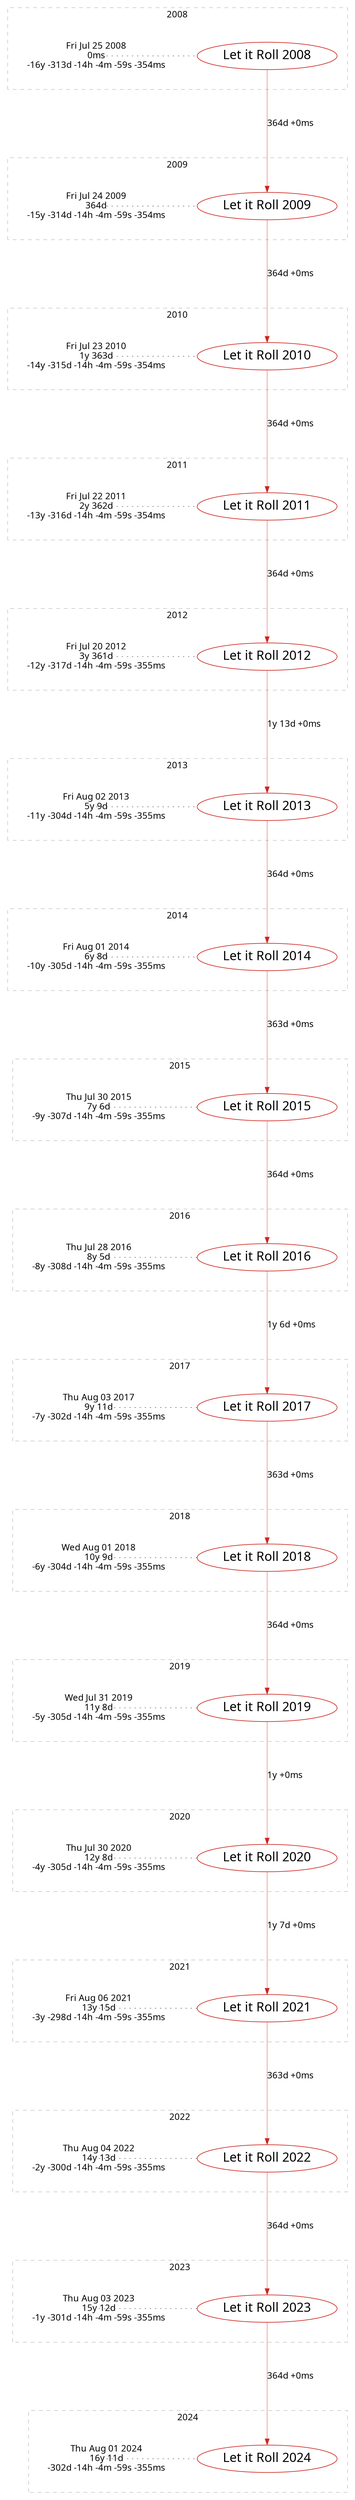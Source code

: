 digraph {
    node [fontname="Simple Plan";];
    edge [fontname="Master Photograph";];
    fontname="Simple Plan";
    rankdir="TD";
    subgraph cluster_2008 {
        fontname="Master Photograph";
        label="2008";
        penwidth="0.2";
        style="dashed";
        subgraph {
            peripheries=0;
            cluster=true;
            label="";
            "Let it Roll 2008" [color="#cf261f"; fontsize="20";];
            "annotation0" [label="Fri Jul 25 2008\n0ms\n-16y -313d -14h -4m -59s -354ms"; margin="0.2"; shape="plaintext"; style="dotted";];
            "annotation0" -> "Let it Roll 2008" [arrowhead="none"; constraint="false"; penwidth="0.5"; style="dotted"; tailclip="false";];
        }
    }
    subgraph cluster_2009 {
        fontname="Master Photograph";
        label="2009";
        penwidth="0.2";
        style="dashed";
        subgraph {
            peripheries=0;
            cluster=true;
            label="";
            "Let it Roll 2009" [color="#cf261f"; fontsize="20";];
            "annotation1" [label="Fri Jul 24 2009\n364d\n-15y -314d -14h -4m -59s -354ms"; margin="0.2"; shape="plaintext"; style="dotted";];
            "annotation1" -> "Let it Roll 2009" [arrowhead="none"; constraint="false"; penwidth="0.5"; style="dotted"; tailclip="false";];
        }
    }
    subgraph cluster_2010 {
        fontname="Master Photograph";
        label="2010";
        penwidth="0.2";
        style="dashed";
        subgraph {
            peripheries=0;
            cluster=true;
            label="";
            "Let it Roll 2010" [color="#cf261f"; fontsize="20";];
            "annotation2" [label="Fri Jul 23 2010\n1y 363d\n-14y -315d -14h -4m -59s -354ms"; margin="0.2"; shape="plaintext"; style="dotted";];
            "annotation2" -> "Let it Roll 2010" [arrowhead="none"; constraint="false"; penwidth="0.5"; style="dotted"; tailclip="false";];
        }
    }
    subgraph cluster_2011 {
        fontname="Master Photograph";
        label="2011";
        penwidth="0.2";
        style="dashed";
        subgraph {
            peripheries=0;
            cluster=true;
            label="";
            "Let it Roll 2011" [color="#cf261f"; fontsize="20";];
            "annotation3" [label="Fri Jul 22 2011\n2y 362d\n-13y -316d -14h -4m -59s -354ms"; margin="0.2"; shape="plaintext"; style="dotted";];
            "annotation3" -> "Let it Roll 2011" [arrowhead="none"; constraint="false"; penwidth="0.5"; style="dotted"; tailclip="false";];
        }
    }
    subgraph cluster_2012 {
        fontname="Master Photograph";
        label="2012";
        penwidth="0.2";
        style="dashed";
        subgraph {
            peripheries=0;
            cluster=true;
            label="";
            "Let it Roll 2012" [color="#cf261f"; fontsize="20";];
            "annotation4" [label="Fri Jul 20 2012\n3y 361d\n-12y -317d -14h -4m -59s -355ms"; margin="0.2"; shape="plaintext"; style="dotted";];
            "annotation4" -> "Let it Roll 2012" [arrowhead="none"; constraint="false"; penwidth="0.5"; style="dotted"; tailclip="false";];
        }
    }
    subgraph cluster_2013 {
        fontname="Master Photograph";
        label="2013";
        penwidth="0.2";
        style="dashed";
        subgraph {
            peripheries=0;
            cluster=true;
            label="";
            "Let it Roll 2013" [color="#cf261f"; fontsize="20";];
            "annotation5" [label="Fri Aug 02 2013\n5y 9d\n-11y -304d -14h -4m -59s -355ms"; margin="0.2"; shape="plaintext"; style="dotted";];
            "annotation5" -> "Let it Roll 2013" [arrowhead="none"; constraint="false"; penwidth="0.5"; style="dotted"; tailclip="false";];
        }
    }
    subgraph cluster_2014 {
        fontname="Master Photograph";
        label="2014";
        penwidth="0.2";
        style="dashed";
        subgraph {
            peripheries=0;
            cluster=true;
            label="";
            "Let it Roll 2014" [color="#cf261f"; fontsize="20";];
            "annotation6" [label="Fri Aug 01 2014\n6y 8d\n-10y -305d -14h -4m -59s -355ms"; margin="0.2"; shape="plaintext"; style="dotted";];
            "annotation6" -> "Let it Roll 2014" [arrowhead="none"; constraint="false"; penwidth="0.5"; style="dotted"; tailclip="false";];
        }
    }
    subgraph cluster_2015 {
        fontname="Master Photograph";
        label="2015";
        penwidth="0.2";
        style="dashed";
        subgraph {
            peripheries=0;
            cluster=true;
            label="";
            "Let it Roll 2015" [color="#cf261f"; fontsize="20";];
            "annotation7" [label="Thu Jul 30 2015\n7y 6d\n-9y -307d -14h -4m -59s -355ms"; margin="0.2"; shape="plaintext"; style="dotted";];
            "annotation7" -> "Let it Roll 2015" [arrowhead="none"; constraint="false"; penwidth="0.5"; style="dotted"; tailclip="false";];
        }
    }
    subgraph cluster_2016 {
        fontname="Master Photograph";
        label="2016";
        penwidth="0.2";
        style="dashed";
        subgraph {
            peripheries=0;
            cluster=true;
            label="";
            "Let it Roll 2016" [color="#cf261f"; fontsize="20";];
            "annotation8" [label="Thu Jul 28 2016\n8y 5d\n-8y -308d -14h -4m -59s -355ms"; margin="0.2"; shape="plaintext"; style="dotted";];
            "annotation8" -> "Let it Roll 2016" [arrowhead="none"; constraint="false"; penwidth="0.5"; style="dotted"; tailclip="false";];
        }
    }
    subgraph cluster_2017 {
        fontname="Master Photograph";
        label="2017";
        penwidth="0.2";
        style="dashed";
        subgraph {
            peripheries=0;
            cluster=true;
            label="";
            "Let it Roll 2017" [color="#cf261f"; fontsize="20";];
            "annotation9" [label="Thu Aug 03 2017\n9y 11d\n-7y -302d -14h -4m -59s -355ms"; margin="0.2"; shape="plaintext"; style="dotted";];
            "annotation9" -> "Let it Roll 2017" [arrowhead="none"; constraint="false"; penwidth="0.5"; style="dotted"; tailclip="false";];
        }
    }
    subgraph cluster_2018 {
        fontname="Master Photograph";
        label="2018";
        penwidth="0.2";
        style="dashed";
        subgraph {
            peripheries=0;
            cluster=true;
            label="";
            "Let it Roll 2018" [color="#cf261f"; fontsize="20";];
            "annotation10" [label="Wed Aug 01 2018\n10y 9d\n-6y -304d -14h -4m -59s -355ms"; margin="0.2"; shape="plaintext"; style="dotted";];
            "annotation10" -> "Let it Roll 2018" [arrowhead="none"; constraint="false"; penwidth="0.5"; style="dotted"; tailclip="false";];
        }
    }
    subgraph cluster_2019 {
        fontname="Master Photograph";
        label="2019";
        penwidth="0.2";
        style="dashed";
        subgraph {
            peripheries=0;
            cluster=true;
            label="";
            "Let it Roll 2019" [color="#cf261f"; fontsize="20";];
            "annotation11" [label="Wed Jul 31 2019\n11y 8d\n-5y -305d -14h -4m -59s -355ms"; margin="0.2"; shape="plaintext"; style="dotted";];
            "annotation11" -> "Let it Roll 2019" [arrowhead="none"; constraint="false"; penwidth="0.5"; style="dotted"; tailclip="false";];
        }
    }
    subgraph cluster_2020 {
        fontname="Master Photograph";
        label="2020";
        penwidth="0.2";
        style="dashed";
        subgraph {
            peripheries=0;
            cluster=true;
            label="";
            "Let it Roll 2020" [color="#cf261f"; fontsize="20";];
            "annotation12" [label="Thu Jul 30 2020\n12y 8d\n-4y -305d -14h -4m -59s -355ms"; margin="0.2"; shape="plaintext"; style="dotted";];
            "annotation12" -> "Let it Roll 2020" [arrowhead="none"; constraint="false"; penwidth="0.5"; style="dotted"; tailclip="false";];
        }
    }
    subgraph cluster_2021 {
        fontname="Master Photograph";
        label="2021";
        penwidth="0.2";
        style="dashed";
        subgraph {
            peripheries=0;
            cluster=true;
            label="";
            "Let it Roll 2021" [color="#cf261f"; fontsize="20";];
            "annotation13" [label="Fri Aug 06 2021\n13y 15d\n-3y -298d -14h -4m -59s -355ms"; margin="0.2"; shape="plaintext"; style="dotted";];
            "annotation13" -> "Let it Roll 2021" [arrowhead="none"; constraint="false"; penwidth="0.5"; style="dotted"; tailclip="false";];
        }
    }
    subgraph cluster_2022 {
        fontname="Master Photograph";
        label="2022";
        penwidth="0.2";
        style="dashed";
        subgraph {
            peripheries=0;
            cluster=true;
            label="";
            "Let it Roll 2022" [color="#cf261f"; fontsize="20";];
            "annotation14" [label="Thu Aug 04 2022\n14y 13d\n-2y -300d -14h -4m -59s -355ms"; margin="0.2"; shape="plaintext"; style="dotted";];
            "annotation14" -> "Let it Roll 2022" [arrowhead="none"; constraint="false"; penwidth="0.5"; style="dotted"; tailclip="false";];
        }
    }
    subgraph cluster_2023 {
        fontname="Master Photograph";
        label="2023";
        penwidth="0.2";
        style="dashed";
        subgraph {
            peripheries=0;
            cluster=true;
            label="";
            "Let it Roll 2023" [color="#cf261f"; fontsize="20";];
            "annotation15" [label="Thu Aug 03 2023\n15y 12d\n-1y -301d -14h -4m -59s -355ms"; margin="0.2"; shape="plaintext"; style="dotted";];
            "annotation15" -> "Let it Roll 2023" [arrowhead="none"; constraint="false"; penwidth="0.5"; style="dotted"; tailclip="false";];
        }
    }
    subgraph cluster_2024 {
        fontname="Master Photograph";
        label="2024";
        penwidth="0.2";
        style="dashed";
        subgraph {
            peripheries=0;
            cluster=true;
            label="";
            "Let it Roll 2024" [color="#cf261f"; fontsize="20";];
            "annotation16" [label="Thu Aug 01 2024\n16y 11d\n-302d -14h -4m -59s -355ms"; margin="0.2"; shape="plaintext"; style="dotted";];
            "annotation16" -> "Let it Roll 2024" [arrowhead="none"; constraint="false"; penwidth="0.5"; style="dotted"; tailclip="false";];
        }
    }
    "Let it Roll 2008" -> "Let it Roll 2009" [color="#cf261f"; label="364d +0ms"; minlen="3.9512437185814275"; penwidth="0.5"; style="solid";];
    "Let it Roll 2009" -> "Let it Roll 2010" [color="#cf261f"; label="364d +0ms"; minlen="3.9512437185814275"; penwidth="0.5"; style="solid";];
    "Let it Roll 2010" -> "Let it Roll 2011" [color="#cf261f"; label="364d +0ms"; minlen="3.9512437185814275"; penwidth="0.5"; style="solid";];
    "Let it Roll 2011" -> "Let it Roll 2012" [color="#cf261f"; label="364d +0ms"; minlen="3.9512437185814275"; penwidth="0.5"; style="solid";];
    "Let it Roll 2012" -> "Let it Roll 2013" [color="#cf261f"; label="1y 13d +0ms"; minlen="3.9889840465642745"; penwidth="0.5"; style="solid";];
    "Let it Roll 2013" -> "Let it Roll 2014" [color="#cf261f"; label="364d +0ms"; minlen="3.9512437185814275"; penwidth="0.5"; style="solid";];
    "Let it Roll 2014" -> "Let it Roll 2015" [color="#cf261f"; label="363d +0ms"; minlen="3.9484926852095374"; penwidth="0.5"; style="solid";];
    "Let it Roll 2015" -> "Let it Roll 2016" [color="#cf261f"; label="364d +0ms"; minlen="3.9512437185814275"; penwidth="0.5"; style="solid";];
    "Let it Roll 2016" -> "Let it Roll 2017" [color="#cf261f"; label="1y 6d +0ms"; minlen="3.970291913552122"; penwidth="0.5"; style="solid";];
    "Let it Roll 2017" -> "Let it Roll 2018" [color="#cf261f"; label="363d +0ms"; minlen="3.9484926852095374"; penwidth="0.5"; style="solid";];
    "Let it Roll 2018" -> "Let it Roll 2019" [color="#cf261f"; label="364d +0ms"; minlen="3.9512437185814275"; penwidth="0.5"; style="solid";];
    "Let it Roll 2019" -> "Let it Roll 2020" [color="#cf261f"; label="1y +0ms"; minlen="3.9539872045271784"; penwidth="0.5"; style="solid";];
    "Let it Roll 2020" -> "Let it Roll 2021" [color="#cf261f"; label="1y 7d +0ms"; minlen="3.972983705217833"; penwidth="0.5"; style="solid";];
    "Let it Roll 2021" -> "Let it Roll 2022" [color="#cf261f"; label="363d +0ms"; minlen="3.9484926852095374"; penwidth="0.5"; style="solid";];
    "Let it Roll 2022" -> "Let it Roll 2023" [color="#cf261f"; label="364d +0ms"; minlen="3.9512437185814275"; penwidth="0.5"; style="solid";];
    "Let it Roll 2023" -> "Let it Roll 2024" [color="#cf261f"; label="364d +0ms"; minlen="3.9512437185814275"; penwidth="0.5"; style="solid";];
}